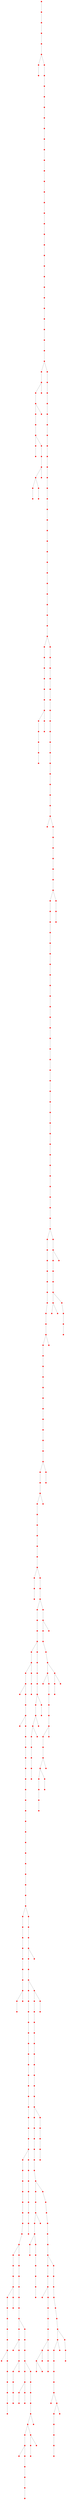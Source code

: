 graph {
	1 [color=red shape=point]
	2 [color=red shape=point]
	1 -- 2 [color=gray]
	27 [color=red shape=point]
	2 -- 27 [color=gray]
	26 [color=red shape=point]
	27 -- 26 [color=gray]
	51 [color=red shape=point]
	26 -- 51 [color=gray]
	50 [color=red shape=point]
	51 -- 50 [color=gray]
	25 [color=red shape=point]
	50 -- 25 [color=gray]
	0 [color=red shape=point]
	25 -- 0 [color=gray]
	75 [color=red shape=point]
	50 -- 75 [color=gray]
	100 [color=red shape=point]
	75 -- 100 [color=gray]
	101 [color=red shape=point]
	100 -- 101 [color=gray]
	126 [color=red shape=point]
	101 -- 126 [color=gray]
	127 [color=red shape=point]
	126 -- 127 [color=gray]
	152 [color=red shape=point]
	127 -- 152 [color=gray]
	153 [color=red shape=point]
	152 -- 153 [color=gray]
	178 [color=red shape=point]
	153 -- 178 [color=gray]
	203 [color=red shape=point]
	178 -- 203 [color=gray]
	228 [color=red shape=point]
	203 -- 228 [color=gray]
	229 [color=red shape=point]
	228 -- 229 [color=gray]
	204 [color=red shape=point]
	229 -- 204 [color=gray]
	205 [color=red shape=point]
	204 -- 205 [color=gray]
	206 [color=red shape=point]
	205 -- 206 [color=gray]
	181 [color=red shape=point]
	206 -- 181 [color=gray]
	182 [color=red shape=point]
	181 -- 182 [color=gray]
	157 [color=red shape=point]
	182 -- 157 [color=gray]
	132 [color=red shape=point]
	157 -- 132 [color=gray]
	107 [color=red shape=point]
	132 -- 107 [color=gray]
	108 [color=red shape=point]
	107 -- 108 [color=gray]
	83 [color=red shape=point]
	108 -- 83 [color=gray]
	58 [color=red shape=point]
	83 -- 58 [color=gray]
	57 [color=red shape=point]
	58 -- 57 [color=gray]
	56 [color=red shape=point]
	57 -- 56 [color=gray]
	55 [color=red shape=point]
	56 -- 55 [color=gray]
	80 [color=red shape=point]
	55 -- 80 [color=gray]
	79 [color=red shape=point]
	80 -- 79 [color=gray]
	54 [color=red shape=point]
	79 -- 54 [color=gray]
	53 [color=red shape=point]
	54 -- 53 [color=gray]
	52 [color=red shape=point]
	53 -- 52 [color=gray]
	77 [color=red shape=point]
	52 -- 77 [color=gray]
	78 [color=red shape=point]
	77 -- 78 [color=gray]
	103 [color=red shape=point]
	78 -- 103 [color=gray]
	104 [color=red shape=point]
	103 -- 104 [color=gray]
	105 [color=red shape=point]
	104 -- 105 [color=gray]
	106 [color=red shape=point]
	105 -- 106 [color=gray]
	81 [color=red shape=point]
	106 -- 81 [color=gray]
	82 [color=red shape=point]
	81 -- 82 [color=gray]
	131 [color=red shape=point]
	106 -- 131 [color=gray]
	130 [color=red shape=point]
	131 -- 130 [color=gray]
	155 [color=red shape=point]
	130 -- 155 [color=gray]
	154 [color=red shape=point]
	155 -- 154 [color=gray]
	179 [color=red shape=point]
	154 -- 179 [color=gray]
	180 [color=red shape=point]
	179 -- 180 [color=gray]
	129 [color=red shape=point]
	154 -- 129 [color=gray]
	128 [color=red shape=point]
	129 -- 128 [color=gray]
	156 [color=red shape=point]
	155 -- 156 [color=gray]
	102 [color=red shape=point]
	103 -- 102 [color=gray]
	76 [color=red shape=point]
	77 -- 76 [color=gray]
	28 [color=red shape=point]
	53 -- 28 [color=gray]
	3 [color=red shape=point]
	28 -- 3 [color=gray]
	4 [color=red shape=point]
	3 -- 4 [color=gray]
	5 [color=red shape=point]
	4 -- 5 [color=gray]
	6 [color=red shape=point]
	5 -- 6 [color=gray]
	7 [color=red shape=point]
	6 -- 7 [color=gray]
	8 [color=red shape=point]
	7 -- 8 [color=gray]
	9 [color=red shape=point]
	8 -- 9 [color=gray]
	10 [color=red shape=point]
	9 -- 10 [color=gray]
	11 [color=red shape=point]
	10 -- 11 [color=gray]
	36 [color=red shape=point]
	11 -- 36 [color=gray]
	61 [color=red shape=point]
	36 -- 61 [color=gray]
	62 [color=red shape=point]
	61 -- 62 [color=gray]
	87 [color=red shape=point]
	62 -- 87 [color=gray]
	112 [color=red shape=point]
	87 -- 112 [color=gray]
	113 [color=red shape=point]
	112 -- 113 [color=gray]
	88 [color=red shape=point]
	113 -- 88 [color=gray]
	89 [color=red shape=point]
	88 -- 89 [color=gray]
	90 [color=red shape=point]
	89 -- 90 [color=gray]
	65 [color=red shape=point]
	90 -- 65 [color=gray]
	66 [color=red shape=point]
	65 -- 66 [color=gray]
	67 [color=red shape=point]
	66 -- 67 [color=gray]
	42 [color=red shape=point]
	67 -- 42 [color=gray]
	43 [color=red shape=point]
	42 -- 43 [color=gray]
	44 [color=red shape=point]
	43 -- 44 [color=gray]
	19 [color=red shape=point]
	44 -- 19 [color=gray]
	18 [color=red shape=point]
	19 -- 18 [color=gray]
	17 [color=red shape=point]
	18 -- 17 [color=gray]
	16 [color=red shape=point]
	17 -- 16 [color=gray]
	15 [color=red shape=point]
	16 -- 15 [color=gray]
	14 [color=red shape=point]
	15 -- 14 [color=gray]
	13 [color=red shape=point]
	14 -- 13 [color=gray]
	38 [color=red shape=point]
	13 -- 38 [color=gray]
	63 [color=red shape=point]
	38 -- 63 [color=gray]
	64 [color=red shape=point]
	63 -- 64 [color=gray]
	39 [color=red shape=point]
	64 -- 39 [color=gray]
	40 [color=red shape=point]
	39 -- 40 [color=gray]
	41 [color=red shape=point]
	40 -- 41 [color=gray]
	37 [color=red shape=point]
	38 -- 37 [color=gray]
	12 [color=red shape=point]
	37 -- 12 [color=gray]
	20 [color=red shape=point]
	19 -- 20 [color=gray]
	21 [color=red shape=point]
	20 -- 21 [color=gray]
	22 [color=red shape=point]
	21 -- 22 [color=gray]
	47 [color=red shape=point]
	22 -- 47 [color=gray]
	48 [color=red shape=point]
	47 -- 48 [color=gray]
	23 [color=red shape=point]
	48 -- 23 [color=gray]
	24 [color=red shape=point]
	23 -- 24 [color=gray]
	49 [color=red shape=point]
	24 -- 49 [color=gray]
	74 [color=red shape=point]
	49 -- 74 [color=gray]
	73 [color=red shape=point]
	74 -- 73 [color=gray]
	98 [color=red shape=point]
	73 -- 98 [color=gray]
	97 [color=red shape=point]
	98 -- 97 [color=gray]
	96 [color=red shape=point]
	97 -- 96 [color=gray]
	121 [color=red shape=point]
	96 -- 121 [color=gray]
	122 [color=red shape=point]
	121 -- 122 [color=gray]
	123 [color=red shape=point]
	122 -- 123 [color=gray]
	124 [color=red shape=point]
	123 -- 124 [color=gray]
	99 [color=red shape=point]
	124 -- 99 [color=gray]
	149 [color=red shape=point]
	124 -- 149 [color=gray]
	174 [color=red shape=point]
	149 -- 174 [color=gray]
	173 [color=red shape=point]
	174 -- 173 [color=gray]
	172 [color=red shape=point]
	173 -- 172 [color=gray]
	171 [color=red shape=point]
	172 -- 171 [color=gray]
	170 [color=red shape=point]
	171 -- 170 [color=gray]
	145 [color=red shape=point]
	170 -- 145 [color=gray]
	144 [color=red shape=point]
	145 -- 144 [color=gray]
	143 [color=red shape=point]
	144 -- 143 [color=gray]
	142 [color=red shape=point]
	143 -- 142 [color=gray]
	141 [color=red shape=point]
	142 -- 141 [color=gray]
	166 [color=red shape=point]
	141 -- 166 [color=gray]
	191 [color=red shape=point]
	166 -- 191 [color=gray]
	216 [color=red shape=point]
	191 -- 216 [color=gray]
	217 [color=red shape=point]
	216 -- 217 [color=gray]
	192 [color=red shape=point]
	217 -- 192 [color=gray]
	167 [color=red shape=point]
	192 -- 167 [color=gray]
	168 [color=red shape=point]
	167 -- 168 [color=gray]
	169 [color=red shape=point]
	168 -- 169 [color=gray]
	194 [color=red shape=point]
	169 -- 194 [color=gray]
	219 [color=red shape=point]
	194 -- 219 [color=gray]
	220 [color=red shape=point]
	219 -- 220 [color=gray]
	195 [color=red shape=point]
	220 -- 195 [color=gray]
	196 [color=red shape=point]
	195 -- 196 [color=gray]
	197 [color=red shape=point]
	196 -- 197 [color=gray]
	222 [color=red shape=point]
	197 -- 222 [color=gray]
	247 [color=red shape=point]
	222 -- 247 [color=gray]
	272 [color=red shape=point]
	247 -- 272 [color=gray]
	297 [color=red shape=point]
	272 -- 297 [color=gray]
	296 [color=red shape=point]
	297 -- 296 [color=gray]
	295 [color=red shape=point]
	296 -- 295 [color=gray]
	294 [color=red shape=point]
	295 -- 294 [color=gray]
	293 [color=red shape=point]
	294 -- 293 [color=gray]
	318 [color=red shape=point]
	293 -- 318 [color=gray]
	317 [color=red shape=point]
	318 -- 317 [color=gray]
	316 [color=red shape=point]
	317 -- 316 [color=gray]
	291 [color=red shape=point]
	316 -- 291 [color=gray]
	266 [color=red shape=point]
	291 -- 266 [color=gray]
	241 [color=red shape=point]
	266 -- 241 [color=gray]
	240 [color=red shape=point]
	241 -- 240 [color=gray]
	239 [color=red shape=point]
	240 -- 239 [color=gray]
	214 [color=red shape=point]
	239 -- 214 [color=gray]
	189 [color=red shape=point]
	214 -- 189 [color=gray]
	188 [color=red shape=point]
	189 -- 188 [color=gray]
	213 [color=red shape=point]
	188 -- 213 [color=gray]
	212 [color=red shape=point]
	213 -- 212 [color=gray]
	237 [color=red shape=point]
	212 -- 237 [color=gray]
	262 [color=red shape=point]
	237 -- 262 [color=gray]
	263 [color=red shape=point]
	262 -- 263 [color=gray]
	288 [color=red shape=point]
	263 -- 288 [color=gray]
	313 [color=red shape=point]
	288 -- 313 [color=gray]
	314 [color=red shape=point]
	313 -- 314 [color=gray]
	339 [color=red shape=point]
	314 -- 339 [color=gray]
	364 [color=red shape=point]
	339 -- 364 [color=gray]
	389 [color=red shape=point]
	364 -- 389 [color=gray]
	414 [color=red shape=point]
	389 -- 414 [color=gray]
	413 [color=red shape=point]
	414 -- 413 [color=gray]
	388 [color=red shape=point]
	413 -- 388 [color=gray]
	387 [color=red shape=point]
	388 -- 387 [color=gray]
	362 [color=red shape=point]
	387 -- 362 [color=gray]
	337 [color=red shape=point]
	362 -- 337 [color=gray]
	312 [color=red shape=point]
	337 -- 312 [color=gray]
	311 [color=red shape=point]
	312 -- 311 [color=gray]
	286 [color=red shape=point]
	311 -- 286 [color=gray]
	285 [color=red shape=point]
	286 -- 285 [color=gray]
	284 [color=red shape=point]
	285 -- 284 [color=gray]
	259 [color=red shape=point]
	284 -- 259 [color=gray]
	234 [color=red shape=point]
	259 -- 234 [color=gray]
	235 [color=red shape=point]
	234 -- 235 [color=gray]
	210 [color=red shape=point]
	235 -- 210 [color=gray]
	211 [color=red shape=point]
	210 -- 211 [color=gray]
	236 [color=red shape=point]
	211 -- 236 [color=gray]
	261 [color=red shape=point]
	236 -- 261 [color=gray]
	260 [color=red shape=point]
	261 -- 260 [color=gray]
	186 [color=red shape=point]
	211 -- 186 [color=gray]
	161 [color=red shape=point]
	186 -- 161 [color=gray]
	136 [color=red shape=point]
	161 -- 136 [color=gray]
	135 [color=red shape=point]
	136 -- 135 [color=gray]
	160 [color=red shape=point]
	135 -- 160 [color=gray]
	159 [color=red shape=point]
	160 -- 159 [color=gray]
	158 [color=red shape=point]
	159 -- 158 [color=gray]
	183 [color=red shape=point]
	158 -- 183 [color=gray]
	208 [color=red shape=point]
	183 -- 208 [color=gray]
	233 [color=red shape=point]
	208 -- 233 [color=gray]
	232 [color=red shape=point]
	233 -- 232 [color=gray]
	207 [color=red shape=point]
	232 -- 207 [color=gray]
	257 [color=red shape=point]
	232 -- 257 [color=gray]
	282 [color=red shape=point]
	257 -- 282 [color=gray]
	283 [color=red shape=point]
	282 -- 283 [color=gray]
	258 [color=red shape=point]
	283 -- 258 [color=gray]
	308 [color=red shape=point]
	283 -- 308 [color=gray]
	333 [color=red shape=point]
	308 -- 333 [color=gray]
	332 [color=red shape=point]
	333 -- 332 [color=gray]
	331 [color=red shape=point]
	332 -- 331 [color=gray]
	356 [color=red shape=point]
	331 -- 356 [color=gray]
	357 [color=red shape=point]
	356 -- 357 [color=gray]
	382 [color=red shape=point]
	357 -- 382 [color=gray]
	407 [color=red shape=point]
	382 -- 407 [color=gray]
	432 [color=red shape=point]
	407 -- 432 [color=gray]
	457 [color=red shape=point]
	432 -- 457 [color=gray]
	458 [color=red shape=point]
	457 -- 458 [color=gray]
	459 [color=red shape=point]
	458 -- 459 [color=gray]
	434 [color=red shape=point]
	459 -- 434 [color=gray]
	409 [color=red shape=point]
	434 -- 409 [color=gray]
	410 [color=red shape=point]
	409 -- 410 [color=gray]
	385 [color=red shape=point]
	410 -- 385 [color=gray]
	360 [color=red shape=point]
	385 -- 360 [color=gray]
	361 [color=red shape=point]
	360 -- 361 [color=gray]
	336 [color=red shape=point]
	361 -- 336 [color=gray]
	335 [color=red shape=point]
	336 -- 335 [color=gray]
	310 [color=red shape=point]
	335 -- 310 [color=gray]
	309 [color=red shape=point]
	310 -- 309 [color=gray]
	334 [color=red shape=point]
	309 -- 334 [color=gray]
	359 [color=red shape=point]
	334 -- 359 [color=gray]
	384 [color=red shape=point]
	359 -- 384 [color=gray]
	383 [color=red shape=point]
	384 -- 383 [color=gray]
	408 [color=red shape=point]
	383 -- 408 [color=gray]
	433 [color=red shape=point]
	408 -- 433 [color=gray]
	358 [color=red shape=point]
	383 -- 358 [color=gray]
	386 [color=red shape=point]
	361 -- 386 [color=gray]
	411 [color=red shape=point]
	386 -- 411 [color=gray]
	436 [color=red shape=point]
	411 -- 436 [color=gray]
	437 [color=red shape=point]
	436 -- 437 [color=gray]
	462 [color=red shape=point]
	437 -- 462 [color=gray]
	461 [color=red shape=point]
	462 -- 461 [color=gray]
	486 [color=red shape=point]
	461 -- 486 [color=gray]
	487 [color=red shape=point]
	486 -- 487 [color=gray]
	488 [color=red shape=point]
	487 -- 488 [color=gray]
	489 [color=red shape=point]
	488 -- 489 [color=gray]
	490 [color=red shape=point]
	489 -- 490 [color=gray]
	491 [color=red shape=point]
	490 -- 491 [color=gray]
	492 [color=red shape=point]
	491 -- 492 [color=gray]
	467 [color=red shape=point]
	492 -- 467 [color=gray]
	442 [color=red shape=point]
	467 -- 442 [color=gray]
	443 [color=red shape=point]
	442 -- 443 [color=gray]
	444 [color=red shape=point]
	443 -- 444 [color=gray]
	469 [color=red shape=point]
	444 -- 469 [color=gray]
	470 [color=red shape=point]
	469 -- 470 [color=gray]
	471 [color=red shape=point]
	470 -- 471 [color=gray]
	472 [color=red shape=point]
	471 -- 472 [color=gray]
	473 [color=red shape=point]
	472 -- 473 [color=gray]
	474 [color=red shape=point]
	473 -- 474 [color=gray]
	449 [color=red shape=point]
	474 -- 449 [color=gray]
	424 [color=red shape=point]
	449 -- 424 [color=gray]
	399 [color=red shape=point]
	424 -- 399 [color=gray]
	398 [color=red shape=point]
	399 -- 398 [color=gray]
	397 [color=red shape=point]
	398 -- 397 [color=gray]
	396 [color=red shape=point]
	397 -- 396 [color=gray]
	371 [color=red shape=point]
	396 -- 371 [color=gray]
	346 [color=red shape=point]
	371 -- 346 [color=gray]
	321 [color=red shape=point]
	346 -- 321 [color=gray]
	322 [color=red shape=point]
	321 -- 322 [color=gray]
	323 [color=red shape=point]
	322 -- 323 [color=gray]
	348 [color=red shape=point]
	323 -- 348 [color=gray]
	373 [color=red shape=point]
	348 -- 373 [color=gray]
	374 [color=red shape=point]
	373 -- 374 [color=gray]
	349 [color=red shape=point]
	374 -- 349 [color=gray]
	324 [color=red shape=point]
	349 -- 324 [color=gray]
	299 [color=red shape=point]
	324 -- 299 [color=gray]
	274 [color=red shape=point]
	299 -- 274 [color=gray]
	273 [color=red shape=point]
	274 -- 273 [color=gray]
	298 [color=red shape=point]
	273 -- 298 [color=gray]
	248 [color=red shape=point]
	273 -- 248 [color=gray]
	223 [color=red shape=point]
	248 -- 223 [color=gray]
	198 [color=red shape=point]
	223 -- 198 [color=gray]
	199 [color=red shape=point]
	198 -- 199 [color=gray]
	224 [color=red shape=point]
	199 -- 224 [color=gray]
	249 [color=red shape=point]
	224 -- 249 [color=gray]
	372 [color=red shape=point]
	373 -- 372 [color=gray]
	347 [color=red shape=point]
	372 -- 347 [color=gray]
	320 [color=red shape=point]
	321 -- 320 [color=gray]
	345 [color=red shape=point]
	320 -- 345 [color=gray]
	370 [color=red shape=point]
	345 -- 370 [color=gray]
	369 [color=red shape=point]
	370 -- 369 [color=gray]
	394 [color=red shape=point]
	369 -- 394 [color=gray]
	393 [color=red shape=point]
	394 -- 393 [color=gray]
	418 [color=red shape=point]
	393 -- 418 [color=gray]
	419 [color=red shape=point]
	418 -- 419 [color=gray]
	420 [color=red shape=point]
	419 -- 420 [color=gray]
	395 [color=red shape=point]
	420 -- 395 [color=gray]
	421 [color=red shape=point]
	420 -- 421 [color=gray]
	446 [color=red shape=point]
	421 -- 446 [color=gray]
	447 [color=red shape=point]
	446 -- 447 [color=gray]
	448 [color=red shape=point]
	447 -- 448 [color=gray]
	423 [color=red shape=point]
	448 -- 423 [color=gray]
	422 [color=red shape=point]
	423 -- 422 [color=gray]
	445 [color=red shape=point]
	446 -- 445 [color=gray]
	417 [color=red shape=point]
	418 -- 417 [color=gray]
	416 [color=red shape=point]
	417 -- 416 [color=gray]
	441 [color=red shape=point]
	416 -- 441 [color=gray]
	440 [color=red shape=point]
	441 -- 440 [color=gray]
	439 [color=red shape=point]
	440 -- 439 [color=gray]
	464 [color=red shape=point]
	439 -- 464 [color=gray]
	463 [color=red shape=point]
	464 -- 463 [color=gray]
	438 [color=red shape=point]
	463 -- 438 [color=gray]
	465 [color=red shape=point]
	464 -- 465 [color=gray]
	466 [color=red shape=point]
	465 -- 466 [color=gray]
	415 [color=red shape=point]
	440 -- 415 [color=gray]
	390 [color=red shape=point]
	415 -- 390 [color=gray]
	391 [color=red shape=point]
	390 -- 391 [color=gray]
	366 [color=red shape=point]
	391 -- 366 [color=gray]
	367 [color=red shape=point]
	366 -- 367 [color=gray]
	342 [color=red shape=point]
	367 -- 342 [color=gray]
	341 [color=red shape=point]
	342 -- 341 [color=gray]
	340 [color=red shape=point]
	341 -- 340 [color=gray]
	365 [color=red shape=point]
	340 -- 365 [color=gray]
	315 [color=red shape=point]
	340 -- 315 [color=gray]
	290 [color=red shape=point]
	315 -- 290 [color=gray]
	265 [color=red shape=point]
	290 -- 265 [color=gray]
	264 [color=red shape=point]
	265 -- 264 [color=gray]
	289 [color=red shape=point]
	264 -- 289 [color=gray]
	343 [color=red shape=point]
	342 -- 343 [color=gray]
	344 [color=red shape=point]
	343 -- 344 [color=gray]
	319 [color=red shape=point]
	344 -- 319 [color=gray]
	368 [color=red shape=point]
	343 -- 368 [color=gray]
	392 [color=red shape=point]
	367 -- 392 [color=gray]
	499 [color=red shape=point]
	474 -- 499 [color=gray]
	498 [color=red shape=point]
	499 -- 498 [color=gray]
	497 [color=red shape=point]
	498 -- 497 [color=gray]
	496 [color=red shape=point]
	497 -- 496 [color=gray]
	495 [color=red shape=point]
	496 -- 495 [color=gray]
	494 [color=red shape=point]
	495 -- 494 [color=gray]
	493 [color=red shape=point]
	494 -- 493 [color=gray]
	468 [color=red shape=point]
	493 -- 468 [color=gray]
	485 [color=red shape=point]
	486 -- 485 [color=gray]
	484 [color=red shape=point]
	485 -- 484 [color=gray]
	483 [color=red shape=point]
	484 -- 483 [color=gray]
	482 [color=red shape=point]
	483 -- 482 [color=gray]
	481 [color=red shape=point]
	482 -- 481 [color=gray]
	480 [color=red shape=point]
	481 -- 480 [color=gray]
	479 [color=red shape=point]
	480 -- 479 [color=gray]
	454 [color=red shape=point]
	479 -- 454 [color=gray]
	429 [color=red shape=point]
	454 -- 429 [color=gray]
	430 [color=red shape=point]
	429 -- 430 [color=gray]
	405 [color=red shape=point]
	430 -- 405 [color=gray]
	380 [color=red shape=point]
	405 -- 380 [color=gray]
	379 [color=red shape=point]
	380 -- 379 [color=gray]
	404 [color=red shape=point]
	379 -- 404 [color=gray]
	403 [color=red shape=point]
	404 -- 403 [color=gray]
	402 [color=red shape=point]
	403 -- 402 [color=gray]
	377 [color=red shape=point]
	402 -- 377 [color=gray]
	376 [color=red shape=point]
	377 -- 376 [color=gray]
	375 [color=red shape=point]
	376 -- 375 [color=gray]
	400 [color=red shape=point]
	375 -- 400 [color=gray]
	425 [color=red shape=point]
	400 -- 425 [color=gray]
	426 [color=red shape=point]
	425 -- 426 [color=gray]
	451 [color=red shape=point]
	426 -- 451 [color=gray]
	476 [color=red shape=point]
	451 -- 476 [color=gray]
	475 [color=red shape=point]
	476 -- 475 [color=gray]
	450 [color=red shape=point]
	475 -- 450 [color=gray]
	477 [color=red shape=point]
	476 -- 477 [color=gray]
	478 [color=red shape=point]
	477 -- 478 [color=gray]
	453 [color=red shape=point]
	478 -- 453 [color=gray]
	452 [color=red shape=point]
	453 -- 452 [color=gray]
	427 [color=red shape=point]
	452 -- 427 [color=gray]
	428 [color=red shape=point]
	427 -- 428 [color=gray]
	401 [color=red shape=point]
	426 -- 401 [color=gray]
	350 [color=red shape=point]
	375 -- 350 [color=gray]
	325 [color=red shape=point]
	350 -- 325 [color=gray]
	326 [color=red shape=point]
	325 -- 326 [color=gray]
	301 [color=red shape=point]
	326 -- 301 [color=gray]
	302 [color=red shape=point]
	301 -- 302 [color=gray]
	277 [color=red shape=point]
	302 -- 277 [color=gray]
	252 [color=red shape=point]
	277 -- 252 [color=gray]
	251 [color=red shape=point]
	252 -- 251 [color=gray]
	276 [color=red shape=point]
	251 -- 276 [color=gray]
	275 [color=red shape=point]
	276 -- 275 [color=gray]
	300 [color=red shape=point]
	275 -- 300 [color=gray]
	250 [color=red shape=point]
	275 -- 250 [color=gray]
	225 [color=red shape=point]
	250 -- 225 [color=gray]
	226 [color=red shape=point]
	225 -- 226 [color=gray]
	201 [color=red shape=point]
	226 -- 201 [color=gray]
	176 [color=red shape=point]
	201 -- 176 [color=gray]
	175 [color=red shape=point]
	176 -- 175 [color=gray]
	150 [color=red shape=point]
	175 -- 150 [color=gray]
	151 [color=red shape=point]
	150 -- 151 [color=gray]
	125 [color=red shape=point]
	150 -- 125 [color=gray]
	200 [color=red shape=point]
	175 -- 200 [color=gray]
	177 [color=red shape=point]
	176 -- 177 [color=gray]
	202 [color=red shape=point]
	177 -- 202 [color=gray]
	227 [color=red shape=point]
	202 -- 227 [color=gray]
	253 [color=red shape=point]
	252 -- 253 [color=gray]
	278 [color=red shape=point]
	253 -- 278 [color=gray]
	279 [color=red shape=point]
	278 -- 279 [color=gray]
	254 [color=red shape=point]
	279 -- 254 [color=gray]
	255 [color=red shape=point]
	254 -- 255 [color=gray]
	280 [color=red shape=point]
	255 -- 280 [color=gray]
	281 [color=red shape=point]
	280 -- 281 [color=gray]
	306 [color=red shape=point]
	281 -- 306 [color=gray]
	305 [color=red shape=point]
	306 -- 305 [color=gray]
	330 [color=red shape=point]
	305 -- 330 [color=gray]
	355 [color=red shape=point]
	330 -- 355 [color=gray]
	354 [color=red shape=point]
	355 -- 354 [color=gray]
	353 [color=red shape=point]
	354 -- 353 [color=gray]
	378 [color=red shape=point]
	353 -- 378 [color=gray]
	352 [color=red shape=point]
	353 -- 352 [color=gray]
	327 [color=red shape=point]
	352 -- 327 [color=gray]
	328 [color=red shape=point]
	327 -- 328 [color=gray]
	303 [color=red shape=point]
	328 -- 303 [color=gray]
	304 [color=red shape=point]
	303 -- 304 [color=gray]
	329 [color=red shape=point]
	304 -- 329 [color=gray]
	351 [color=red shape=point]
	352 -- 351 [color=gray]
	307 [color=red shape=point]
	306 -- 307 [color=gray]
	256 [color=red shape=point]
	281 -- 256 [color=gray]
	231 [color=red shape=point]
	256 -- 231 [color=gray]
	230 [color=red shape=point]
	231 -- 230 [color=gray]
	381 [color=red shape=point]
	380 -- 381 [color=gray]
	406 [color=red shape=point]
	381 -- 406 [color=gray]
	431 [color=red shape=point]
	406 -- 431 [color=gray]
	456 [color=red shape=point]
	431 -- 456 [color=gray]
	455 [color=red shape=point]
	456 -- 455 [color=gray]
	460 [color=red shape=point]
	485 -- 460 [color=gray]
	435 [color=red shape=point]
	460 -- 435 [color=gray]
	412 [color=red shape=point]
	437 -- 412 [color=gray]
	209 [color=red shape=point]
	208 -- 209 [color=gray]
	184 [color=red shape=point]
	209 -- 184 [color=gray]
	185 [color=red shape=point]
	184 -- 185 [color=gray]
	133 [color=red shape=point]
	158 -- 133 [color=gray]
	134 [color=red shape=point]
	133 -- 134 [color=gray]
	109 [color=red shape=point]
	134 -- 109 [color=gray]
	110 [color=red shape=point]
	109 -- 110 [color=gray]
	85 [color=red shape=point]
	110 -- 85 [color=gray]
	60 [color=red shape=point]
	85 -- 60 [color=gray]
	59 [color=red shape=point]
	60 -- 59 [color=gray]
	34 [color=red shape=point]
	59 -- 34 [color=gray]
	33 [color=red shape=point]
	34 -- 33 [color=gray]
	32 [color=red shape=point]
	33 -- 32 [color=gray]
	31 [color=red shape=point]
	32 -- 31 [color=gray]
	30 [color=red shape=point]
	31 -- 30 [color=gray]
	29 [color=red shape=point]
	30 -- 29 [color=gray]
	35 [color=red shape=point]
	34 -- 35 [color=gray]
	84 [color=red shape=point]
	59 -- 84 [color=gray]
	86 [color=red shape=point]
	85 -- 86 [color=gray]
	111 [color=red shape=point]
	86 -- 111 [color=gray]
	137 [color=red shape=point]
	136 -- 137 [color=gray]
	162 [color=red shape=point]
	137 -- 162 [color=gray]
	163 [color=red shape=point]
	162 -- 163 [color=gray]
	138 [color=red shape=point]
	163 -- 138 [color=gray]
	139 [color=red shape=point]
	138 -- 139 [color=gray]
	140 [color=red shape=point]
	139 -- 140 [color=gray]
	115 [color=red shape=point]
	140 -- 115 [color=gray]
	114 [color=red shape=point]
	115 -- 114 [color=gray]
	116 [color=red shape=point]
	115 -- 116 [color=gray]
	91 [color=red shape=point]
	116 -- 91 [color=gray]
	92 [color=red shape=point]
	91 -- 92 [color=gray]
	93 [color=red shape=point]
	92 -- 93 [color=gray]
	118 [color=red shape=point]
	93 -- 118 [color=gray]
	119 [color=red shape=point]
	118 -- 119 [color=gray]
	94 [color=red shape=point]
	119 -- 94 [color=gray]
	69 [color=red shape=point]
	94 -- 69 [color=gray]
	70 [color=red shape=point]
	69 -- 70 [color=gray]
	45 [color=red shape=point]
	70 -- 45 [color=gray]
	46 [color=red shape=point]
	45 -- 46 [color=gray]
	71 [color=red shape=point]
	46 -- 71 [color=gray]
	72 [color=red shape=point]
	71 -- 72 [color=gray]
	95 [color=red shape=point]
	70 -- 95 [color=gray]
	120 [color=red shape=point]
	95 -- 120 [color=gray]
	68 [color=red shape=point]
	69 -- 68 [color=gray]
	117 [color=red shape=point]
	118 -- 117 [color=gray]
	165 [color=red shape=point]
	140 -- 165 [color=gray]
	190 [color=red shape=point]
	165 -- 190 [color=gray]
	215 [color=red shape=point]
	190 -- 215 [color=gray]
	164 [color=red shape=point]
	165 -- 164 [color=gray]
	187 [color=red shape=point]
	162 -- 187 [color=gray]
	287 [color=red shape=point]
	286 -- 287 [color=gray]
	338 [color=red shape=point]
	337 -- 338 [color=gray]
	363 [color=red shape=point]
	338 -- 363 [color=gray]
	238 [color=red shape=point]
	263 -- 238 [color=gray]
	242 [color=red shape=point]
	241 -- 242 [color=gray]
	267 [color=red shape=point]
	242 -- 267 [color=gray]
	268 [color=red shape=point]
	267 -- 268 [color=gray]
	269 [color=red shape=point]
	268 -- 269 [color=gray]
	270 [color=red shape=point]
	269 -- 270 [color=gray]
	245 [color=red shape=point]
	270 -- 245 [color=gray]
	246 [color=red shape=point]
	245 -- 246 [color=gray]
	221 [color=red shape=point]
	246 -- 221 [color=gray]
	271 [color=red shape=point]
	246 -- 271 [color=gray]
	244 [color=red shape=point]
	245 -- 244 [color=gray]
	243 [color=red shape=point]
	244 -- 243 [color=gray]
	218 [color=red shape=point]
	243 -- 218 [color=gray]
	193 [color=red shape=point]
	218 -- 193 [color=gray]
	292 [color=red shape=point]
	267 -- 292 [color=gray]
	146 [color=red shape=point]
	145 -- 146 [color=gray]
	147 [color=red shape=point]
	146 -- 147 [color=gray]
	148 [color=red shape=point]
	147 -- 148 [color=gray]
}
